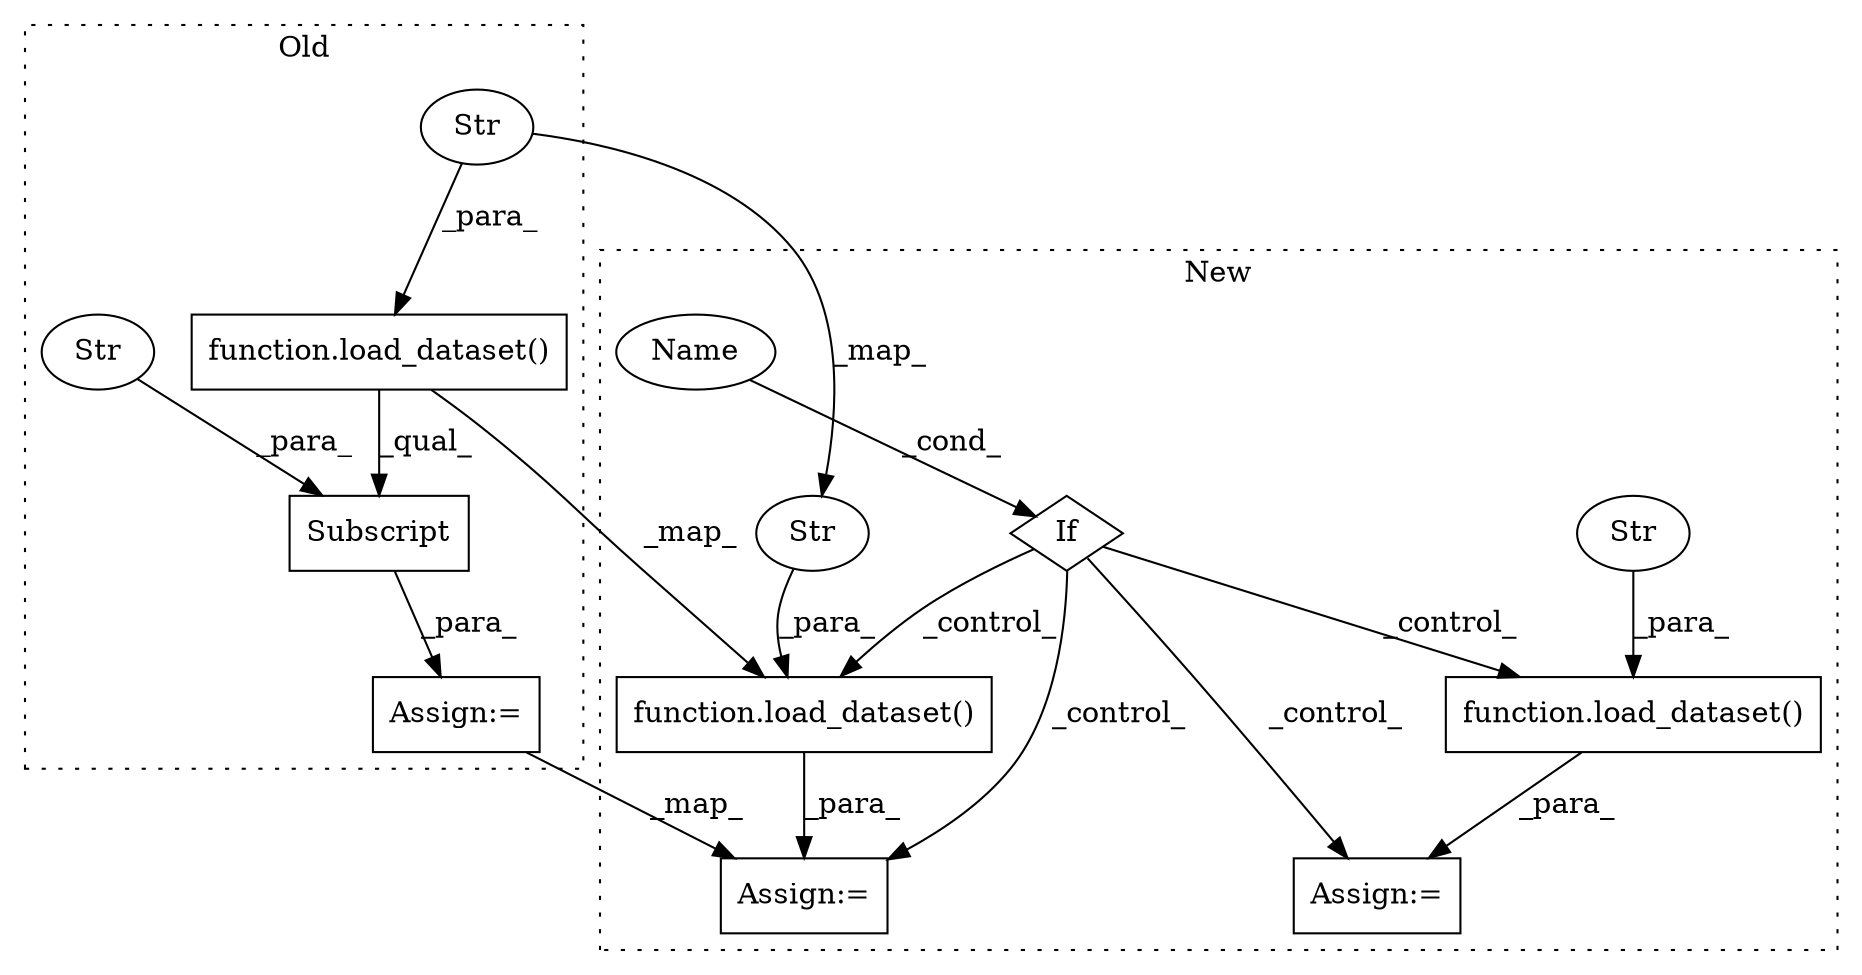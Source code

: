 digraph G {
subgraph cluster0 {
1 [label="function.load_dataset()" a="75" s="3703,3722" l="13,65" shape="box"];
5 [label="Subscript" a="63" s="3703,0" l="93,0" shape="box"];
6 [label="Str" a="66" s="3788" l="7" shape="ellipse"];
9 [label="Str" a="66" s="3716" l="6" shape="ellipse"];
12 [label="Assign:=" a="68" s="3700" l="3" shape="box"];
label = "Old";
style="dotted";
}
subgraph cluster1 {
2 [label="function.load_dataset()" a="75" s="4670,4689" l="13,91" shape="box"];
3 [label="If" a="96" s="4489" l="3" shape="diamond"];
4 [label="Assign:=" a="68" s="4528" l="3" shape="box"];
7 [label="Name" a="87" s="4492" l="12" shape="ellipse"];
8 [label="Str" a="66" s="4683" l="6" shape="ellipse"];
10 [label="function.load_dataset()" a="75" s="4531,4567" l="13,63" shape="box"];
11 [label="Assign:=" a="68" s="4667" l="3" shape="box"];
13 [label="Str" a="66" s="4558" l="9" shape="ellipse"];
label = "New";
style="dotted";
}
1 -> 5 [label="_qual_"];
1 -> 2 [label="_map_"];
2 -> 11 [label="_para_"];
3 -> 10 [label="_control_"];
3 -> 2 [label="_control_"];
3 -> 4 [label="_control_"];
3 -> 11 [label="_control_"];
5 -> 12 [label="_para_"];
6 -> 5 [label="_para_"];
7 -> 3 [label="_cond_"];
8 -> 2 [label="_para_"];
9 -> 1 [label="_para_"];
9 -> 8 [label="_map_"];
10 -> 4 [label="_para_"];
12 -> 11 [label="_map_"];
13 -> 10 [label="_para_"];
}